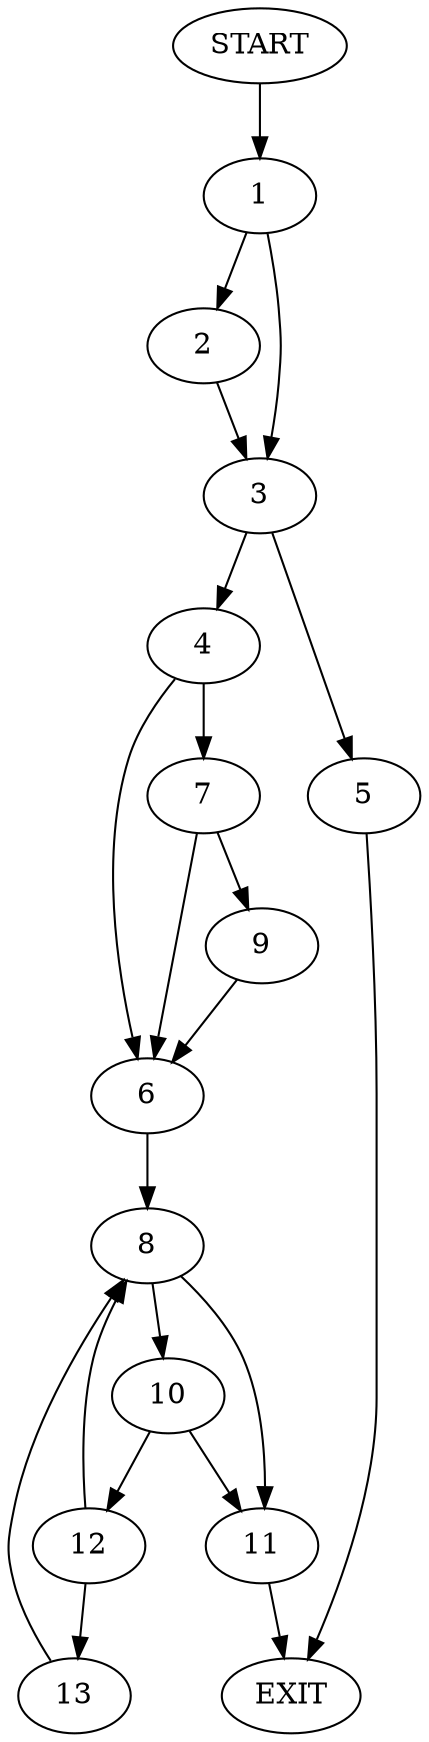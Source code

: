 digraph {
0 [label="START"]
14 [label="EXIT"]
0 -> 1
1 -> 2
1 -> 3
3 -> 4
3 -> 5
2 -> 3
4 -> 6
4 -> 7
5 -> 14
6 -> 8
7 -> 6
7 -> 9
9 -> 6
8 -> 10
8 -> 11
11 -> 14
10 -> 11
10 -> 12
12 -> 8
12 -> 13
13 -> 8
}
